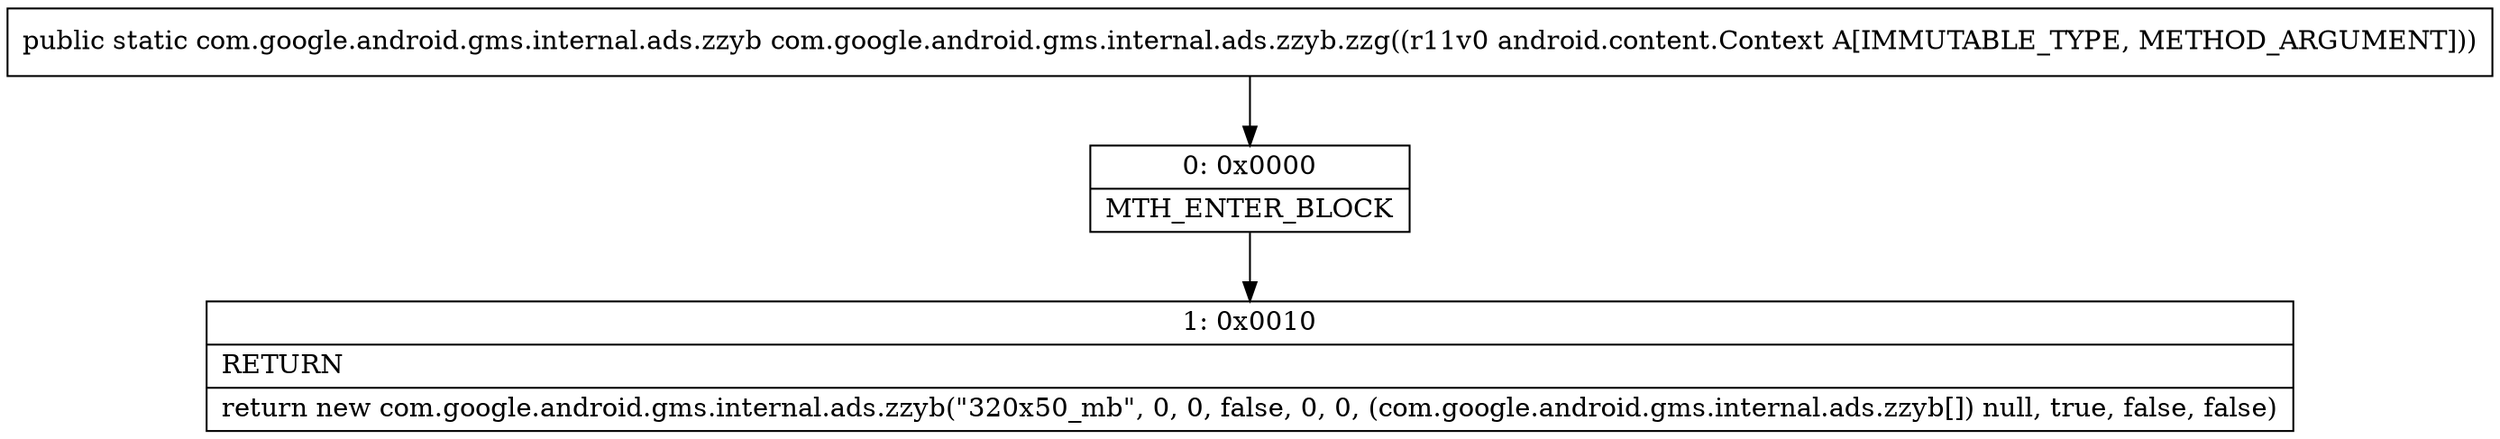 digraph "CFG forcom.google.android.gms.internal.ads.zzyb.zzg(Landroid\/content\/Context;)Lcom\/google\/android\/gms\/internal\/ads\/zzyb;" {
Node_0 [shape=record,label="{0\:\ 0x0000|MTH_ENTER_BLOCK\l}"];
Node_1 [shape=record,label="{1\:\ 0x0010|RETURN\l|return new com.google.android.gms.internal.ads.zzyb(\"320x50_mb\", 0, 0, false, 0, 0, (com.google.android.gms.internal.ads.zzyb[]) null, true, false, false)\l}"];
MethodNode[shape=record,label="{public static com.google.android.gms.internal.ads.zzyb com.google.android.gms.internal.ads.zzyb.zzg((r11v0 android.content.Context A[IMMUTABLE_TYPE, METHOD_ARGUMENT])) }"];
MethodNode -> Node_0;
Node_0 -> Node_1;
}

